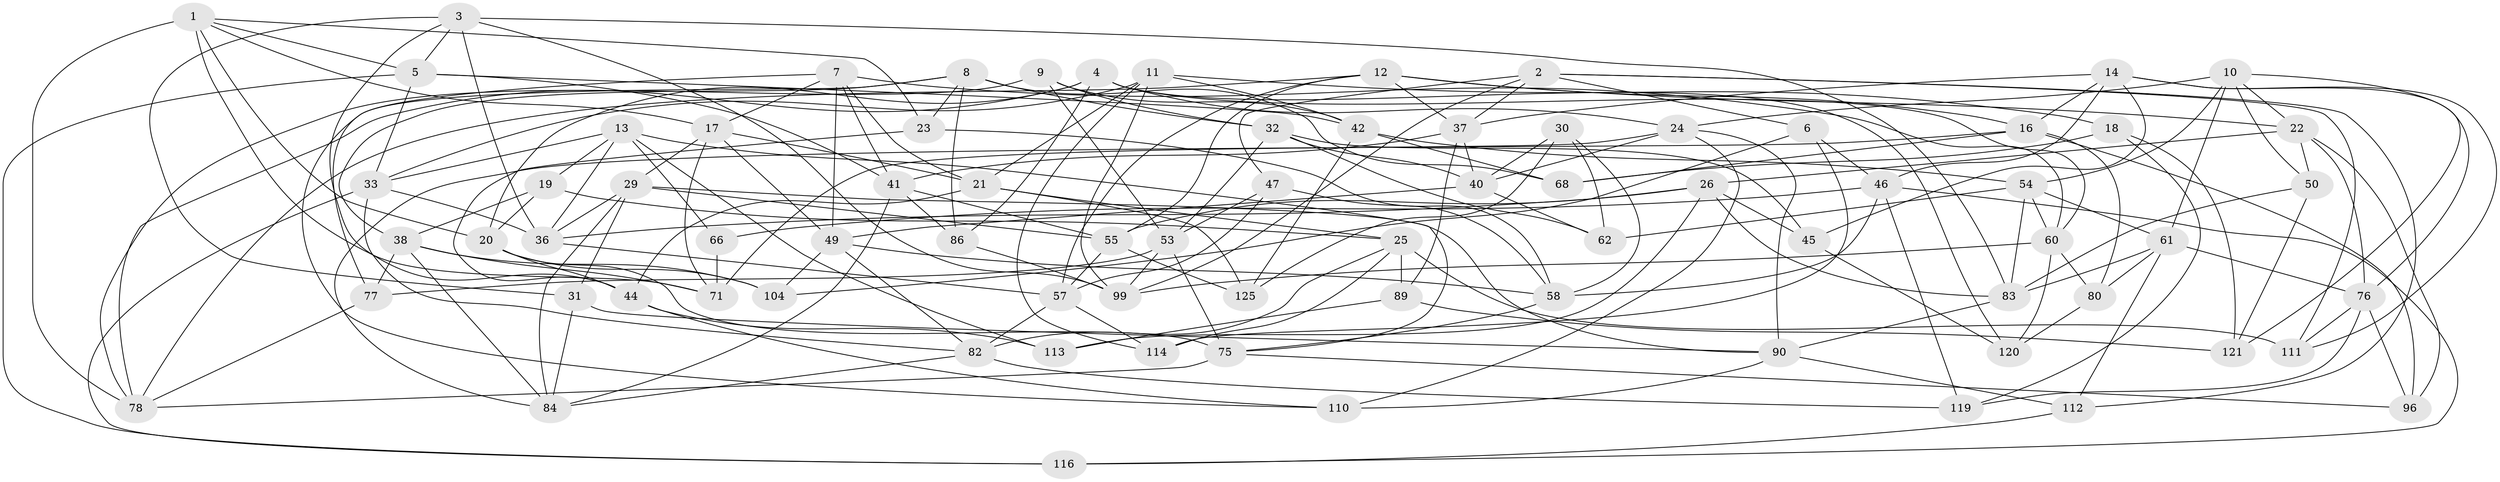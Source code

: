 // Generated by graph-tools (version 1.1) at 2025/52/02/27/25 19:52:27]
// undirected, 77 vertices, 201 edges
graph export_dot {
graph [start="1"]
  node [color=gray90,style=filled];
  1 [super="+15"];
  2 [super="+109"];
  3 [super="+48"];
  4 [super="+122"];
  5 [super="+65"];
  6;
  7 [super="+115"];
  8 [super="+64"];
  9;
  10 [super="+73"];
  11 [super="+88"];
  12 [super="+52"];
  13 [super="+35"];
  14 [super="+97"];
  16 [super="+27"];
  17 [super="+28"];
  18;
  19;
  20 [super="+63"];
  21 [super="+39"];
  22 [super="+59"];
  23;
  24 [super="+87"];
  25 [super="+101"];
  26 [super="+34"];
  29 [super="+43"];
  30;
  31;
  32 [super="+124"];
  33 [super="+69"];
  36 [super="+105"];
  37 [super="+123"];
  38 [super="+70"];
  40 [super="+72"];
  41 [super="+74"];
  42 [super="+79"];
  44 [super="+51"];
  45;
  46 [super="+95"];
  47;
  49 [super="+56"];
  50;
  53 [super="+102"];
  54 [super="+92"];
  55 [super="+117"];
  57 [super="+85"];
  58 [super="+81"];
  60 [super="+67"];
  61 [super="+108"];
  62;
  66;
  68;
  71 [super="+106"];
  75 [super="+91"];
  76 [super="+94"];
  77;
  78 [super="+100"];
  80;
  82 [super="+103"];
  83 [super="+93"];
  84 [super="+107"];
  86;
  89;
  90 [super="+98"];
  96;
  99 [super="+118"];
  104;
  110;
  111;
  112;
  113;
  114;
  116;
  119;
  120;
  121;
  125;
  1 -- 17;
  1 -- 5;
  1 -- 23;
  1 -- 20;
  1 -- 78;
  1 -- 71;
  2 -- 6;
  2 -- 112;
  2 -- 37;
  2 -- 99;
  2 -- 111;
  2 -- 47;
  3 -- 99;
  3 -- 36;
  3 -- 31;
  3 -- 44;
  3 -- 5;
  3 -- 83;
  4 -- 24;
  4 -- 120;
  4 -- 86;
  4 -- 20;
  4 -- 78;
  4 -- 60;
  5 -- 116;
  5 -- 33;
  5 -- 42;
  5 -- 41;
  6 -- 46;
  6 -- 104;
  6 -- 114;
  7 -- 110;
  7 -- 41;
  7 -- 17;
  7 -- 49;
  7 -- 60;
  7 -- 21;
  8 -- 32;
  8 -- 68;
  8 -- 77;
  8 -- 86;
  8 -- 38;
  8 -- 23;
  9 -- 78;
  9 -- 42;
  9 -- 32;
  9 -- 53;
  10 -- 54;
  10 -- 121;
  10 -- 50;
  10 -- 61;
  10 -- 22;
  10 -- 24;
  11 -- 42;
  11 -- 33;
  11 -- 18;
  11 -- 21;
  11 -- 114;
  11 -- 99;
  12 -- 22;
  12 -- 16;
  12 -- 78;
  12 -- 57;
  12 -- 37;
  12 -- 55;
  13 -- 19;
  13 -- 113;
  13 -- 66;
  13 -- 33;
  13 -- 75;
  13 -- 36;
  14 -- 16;
  14 -- 111;
  14 -- 46;
  14 -- 45;
  14 -- 76;
  14 -- 37;
  16 -- 68;
  16 -- 84;
  16 -- 80;
  16 -- 96;
  17 -- 71;
  17 -- 49;
  17 -- 21;
  17 -- 29;
  18 -- 68;
  18 -- 119;
  18 -- 121;
  19 -- 20;
  19 -- 25;
  19 -- 38;
  20 -- 44;
  20 -- 104;
  20 -- 75;
  21 -- 25;
  21 -- 125;
  21 -- 44;
  22 -- 96;
  22 -- 26;
  22 -- 50;
  22 -- 76;
  23 -- 58;
  23 -- 44;
  24 -- 110;
  24 -- 71;
  24 -- 40;
  24 -- 90;
  25 -- 89;
  25 -- 111;
  25 -- 114;
  25 -- 82;
  26 -- 113;
  26 -- 45;
  26 -- 55;
  26 -- 83;
  26 -- 36;
  29 -- 84;
  29 -- 31;
  29 -- 55;
  29 -- 90;
  29 -- 36;
  30 -- 125;
  30 -- 40;
  30 -- 62;
  30 -- 58;
  31 -- 90;
  31 -- 84;
  32 -- 40;
  32 -- 45;
  32 -- 53;
  32 -- 62;
  33 -- 116;
  33 -- 82;
  33 -- 36;
  36 -- 57;
  37 -- 89;
  37 -- 40;
  37 -- 41;
  38 -- 71;
  38 -- 77;
  38 -- 104;
  38 -- 84;
  40 -- 62;
  40 -- 49;
  41 -- 55;
  41 -- 86;
  41 -- 84;
  42 -- 125;
  42 -- 68;
  42 -- 54;
  44 -- 113;
  44 -- 110;
  45 -- 120;
  46 -- 119;
  46 -- 116;
  46 -- 66;
  46 -- 58;
  47 -- 57;
  47 -- 58;
  47 -- 53;
  49 -- 104;
  49 -- 58;
  49 -- 82;
  50 -- 121;
  50 -- 83;
  53 -- 75;
  53 -- 77;
  53 -- 99;
  54 -- 60;
  54 -- 83;
  54 -- 61;
  54 -- 62;
  55 -- 125;
  55 -- 57;
  57 -- 114;
  57 -- 82;
  58 -- 75;
  60 -- 80;
  60 -- 120;
  60 -- 99;
  61 -- 80;
  61 -- 83;
  61 -- 112;
  61 -- 76;
  66 -- 71 [weight=2];
  75 -- 96;
  75 -- 78;
  76 -- 119;
  76 -- 96;
  76 -- 111;
  77 -- 78;
  80 -- 120;
  82 -- 119;
  82 -- 84;
  83 -- 90;
  86 -- 99;
  89 -- 121;
  89 -- 113;
  90 -- 110;
  90 -- 112;
  112 -- 116;
}
